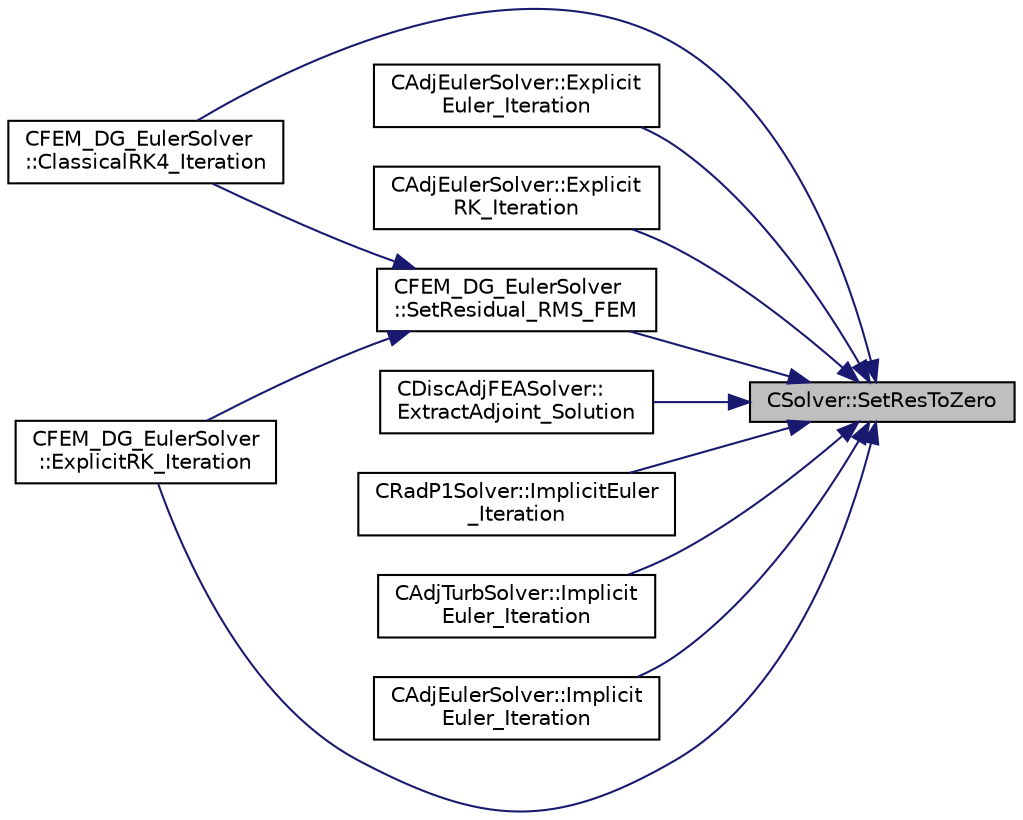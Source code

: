 digraph "CSolver::SetResToZero"
{
 // LATEX_PDF_SIZE
  edge [fontname="Helvetica",fontsize="10",labelfontname="Helvetica",labelfontsize="10"];
  node [fontname="Helvetica",fontsize="10",shape=record];
  rankdir="RL";
  Node1 [label="CSolver::SetResToZero",height=0.2,width=0.4,color="black", fillcolor="grey75", style="filled", fontcolor="black",tooltip="Set the RMS and MAX residual to zero."];
  Node1 -> Node2 [dir="back",color="midnightblue",fontsize="10",style="solid",fontname="Helvetica"];
  Node2 [label="CFEM_DG_EulerSolver\l::ClassicalRK4_Iteration",height=0.2,width=0.4,color="black", fillcolor="white", style="filled",URL="$classCFEM__DG__EulerSolver.html#a5f05845eb2f1bb8619d7da896e6aa3f3",tooltip="Update the solution using the classical fourth-order Runge-Kutta scheme."];
  Node1 -> Node3 [dir="back",color="midnightblue",fontsize="10",style="solid",fontname="Helvetica"];
  Node3 [label="CAdjEulerSolver::Explicit\lEuler_Iteration",height=0.2,width=0.4,color="black", fillcolor="white", style="filled",URL="$classCAdjEulerSolver.html#ac6851acd72ffdbf5299680d5d92e065e",tooltip="Update the solution using a explicit Euler scheme."];
  Node1 -> Node4 [dir="back",color="midnightblue",fontsize="10",style="solid",fontname="Helvetica"];
  Node4 [label="CAdjEulerSolver::Explicit\lRK_Iteration",height=0.2,width=0.4,color="black", fillcolor="white", style="filled",URL="$classCAdjEulerSolver.html#a853b9218167a682db73ca73c0fccc2cc",tooltip="Update the solution using a Runge-Kutta strategy."];
  Node1 -> Node5 [dir="back",color="midnightblue",fontsize="10",style="solid",fontname="Helvetica"];
  Node5 [label="CFEM_DG_EulerSolver\l::ExplicitRK_Iteration",height=0.2,width=0.4,color="black", fillcolor="white", style="filled",URL="$classCFEM__DG__EulerSolver.html#a980de4518bb9a77a25146d56ae072acf",tooltip="Update the solution using a Runge-Kutta scheme."];
  Node1 -> Node6 [dir="back",color="midnightblue",fontsize="10",style="solid",fontname="Helvetica"];
  Node6 [label="CDiscAdjFEASolver::\lExtractAdjoint_Solution",height=0.2,width=0.4,color="black", fillcolor="white", style="filled",URL="$classCDiscAdjFEASolver.html#a04c82d7de659c5882a0898bd4e73cdc2",tooltip="Sets the adjoint values of the input variables of the flow (+turb.) iteration after tape has been eva..."];
  Node1 -> Node7 [dir="back",color="midnightblue",fontsize="10",style="solid",fontname="Helvetica"];
  Node7 [label="CRadP1Solver::ImplicitEuler\l_Iteration",height=0.2,width=0.4,color="black", fillcolor="white", style="filled",URL="$classCRadP1Solver.html#a23716727a079c099d449da9befa86696",tooltip="Update the solution using an implicit solver."];
  Node1 -> Node8 [dir="back",color="midnightblue",fontsize="10",style="solid",fontname="Helvetica"];
  Node8 [label="CAdjTurbSolver::Implicit\lEuler_Iteration",height=0.2,width=0.4,color="black", fillcolor="white", style="filled",URL="$classCAdjTurbSolver.html#a119fd6cc599337fd229174474d69f0fb",tooltip="Update the solution using an implicit solver."];
  Node1 -> Node9 [dir="back",color="midnightblue",fontsize="10",style="solid",fontname="Helvetica"];
  Node9 [label="CAdjEulerSolver::Implicit\lEuler_Iteration",height=0.2,width=0.4,color="black", fillcolor="white", style="filled",URL="$classCAdjEulerSolver.html#ab35fe7a0b2f840506e91d49961e07485",tooltip="Update the solution using an implicit solver."];
  Node1 -> Node10 [dir="back",color="midnightblue",fontsize="10",style="solid",fontname="Helvetica"];
  Node10 [label="CFEM_DG_EulerSolver\l::SetResidual_RMS_FEM",height=0.2,width=0.4,color="black", fillcolor="white", style="filled",URL="$classCFEM__DG__EulerSolver.html#a34550ee1621eeabc419e7ddb64c0b52e",tooltip="Update the solution using the classical fourth-order Runge-Kutta scheme."];
  Node10 -> Node2 [dir="back",color="midnightblue",fontsize="10",style="solid",fontname="Helvetica"];
  Node10 -> Node5 [dir="back",color="midnightblue",fontsize="10",style="solid",fontname="Helvetica"];
}
